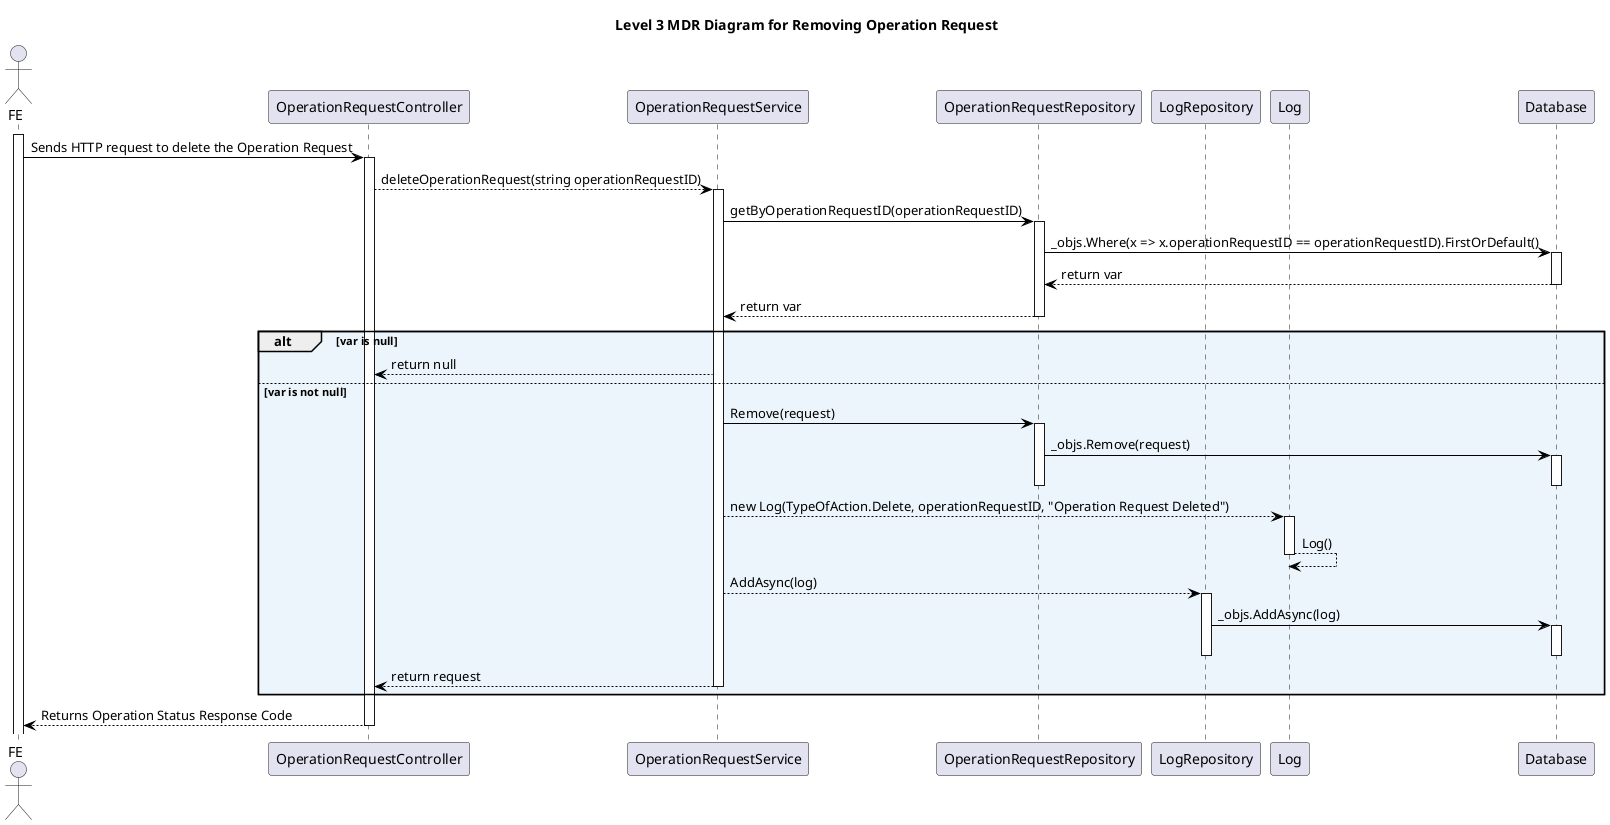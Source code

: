@startuml level_3_MDR

title Level 3 MDR Diagram for Removing Operation Request

hide empty members
'skinparam Linetype ortho

skinparam class {
    BackgroundColor<<valueObject>> #D6EAF8
    BackgroundColor<<root>> #FDEBD0
    BackgroundColor<<service>> #D1F2EB
    BackgroundColor #FEF9E7
    ArrowColor Black
}

skinparam package {
    BackgroundColor #EBF5FB
}

actor FE as FE
participant "OperationRequestController" as C
participant "OperationRequestService" as S
participant "OperationRequestRepository" as R
participant "LogRepository" as LR
participant "Log" as L
participant "Database" as DB

activate FE
FE -> C: Sends HTTP request to delete the Operation Request
activate C
C --> S: deleteOperationRequest(string operationRequestID)
activate S
S -> R: getByOperationRequestID(operationRequestID)
activate R
R -> DB: _objs.Where(x => x.operationRequestID == operationRequestID).FirstOrDefault()
activate DB
DB --> R: return var
deactivate DB
R --> S: return var
deactivate R
alt var is null
    S --> C: return null
else var is not null
    S -> R: Remove(request)
    activate R
    R -> DB: _objs.Remove(request)
    activate DB
    deactivate DB
    deactivate R
    S --> L: new Log(TypeOfAction.Delete, operationRequestID, "Operation Request Deleted")
    activate L
    L --> L: Log()
    deactivate L
    S --> LR: AddAsync(log)
    activate LR
    LR -> DB: _objs.AddAsync(log)
    activate DB
    deactivate DB
    deactivate LR
    S --> C: return request
    deactivate S
end
C --> FE: Returns Operation Status Response Code
deactivate C

@enduml